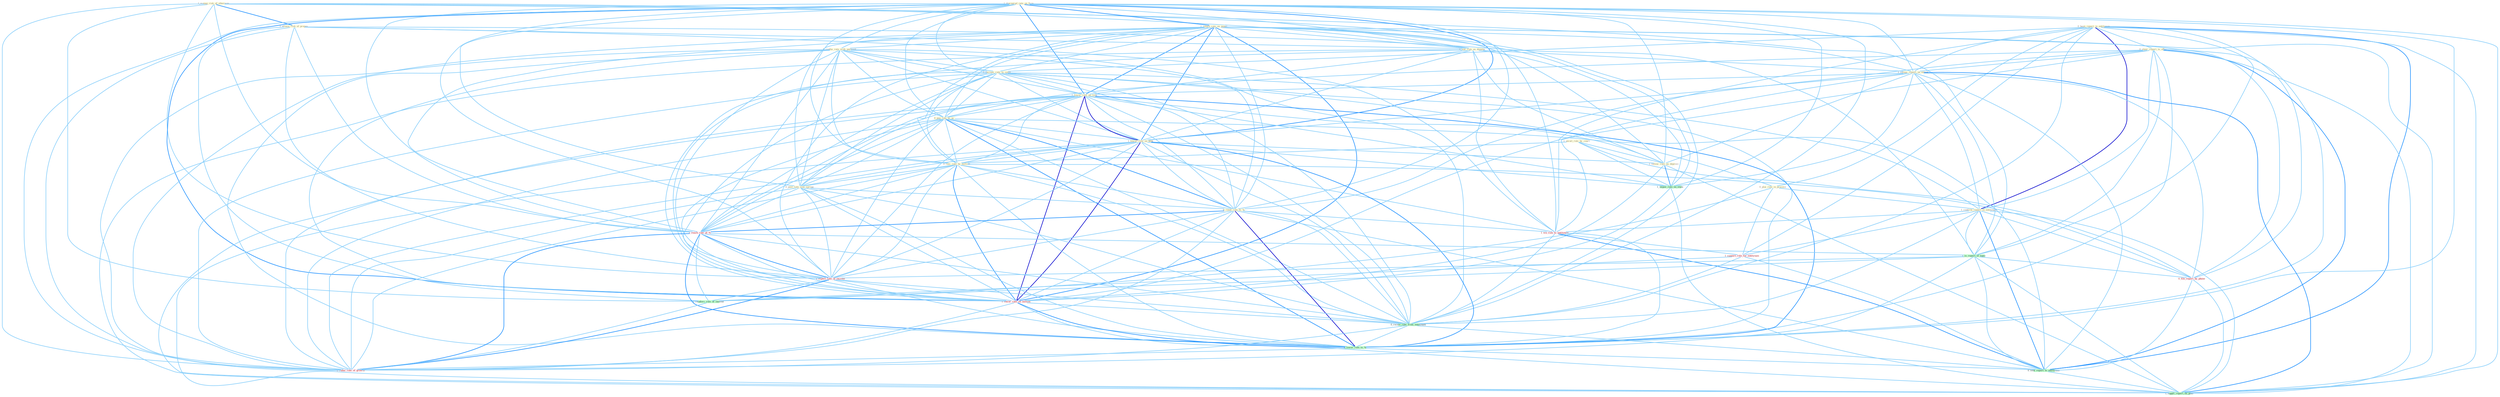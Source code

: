 Graph G{ 
    node
    [shape=polygon,style=filled,width=.5,height=.06,color="#BDFCC9",fixedsize=true,fontsize=4,
    fontcolor="#2f4f4f"];
    {node
    [color="#ffffe0", fontcolor="#8b7d6b"] "1_manag_risk_of_othernum " "0_been_report_in_entitynam " "1_downgrad_rate_on_firm " "1_retain_rate_on_paper " "0_confus_rate_with_payment " "1_elimin_risk_of_prepay " "1_await_rule_by_court " "0_increas_rate_in_coupl " "0_see_risk_on_dimens " "0_steer_report_to_offic " "1_releas_report_on_extent " "1_lower_rate_on_issu " "0_peg_rate_to_us " "1_lower_rate_on_debt " "0_rais_rate_by_million " "0_plai_role_in_process " "0_post_rate_sinc_spring " "1_confirm_report_in_entitynam " "0_reset_rate_to_% " "1_follow_rule_on_depreci "}
{node [color="#fff0f5", fontcolor="#b22222"] "1_wa_risk_to_entitynam " "1_support_role_for_entitynam " "1_reach_rate_of_% " "1_expect_rate_of_increas " "1_lower_rate_on_million " "0_file_report_by_phone " "1_reduc_rate_of_growth "}
edge [color="#B0E2FF"];

	"1_manag_risk_of_othernum " -- "1_elimin_risk_of_prepay " [w="2", color="#1e90ff" , len=0.8];
	"1_manag_risk_of_othernum " -- "0_see_risk_on_dimens " [w="1", color="#87cefa" ];
	"1_manag_risk_of_othernum " -- "1_wa_risk_to_entitynam " [w="1", color="#87cefa" ];
	"1_manag_risk_of_othernum " -- "1_reach_rate_of_% " [w="1", color="#87cefa" ];
	"1_manag_risk_of_othernum " -- "1_is_report_of_topic " [w="1", color="#87cefa" ];
	"1_manag_risk_of_othernum " -- "1_expect_rate_of_increas " [w="1", color="#87cefa" ];
	"1_manag_risk_of_othernum " -- "1_reinforc_role_of_institut " [w="1", color="#87cefa" ];
	"1_manag_risk_of_othernum " -- "1_reduc_rate_of_growth " [w="1", color="#87cefa" ];
	"0_been_report_in_entitynam " -- "0_increas_rate_in_coupl " [w="1", color="#87cefa" ];
	"0_been_report_in_entitynam " -- "0_steer_report_to_offic " [w="1", color="#87cefa" ];
	"0_been_report_in_entitynam " -- "1_releas_report_on_extent " [w="1", color="#87cefa" ];
	"0_been_report_in_entitynam " -- "0_plai_role_in_process " [w="1", color="#87cefa" ];
	"0_been_report_in_entitynam " -- "1_confirm_report_in_entitynam " [w="3", color="#0000cd" , len=0.6];
	"0_been_report_in_entitynam " -- "1_wa_risk_to_entitynam " [w="1", color="#87cefa" ];
	"0_been_report_in_entitynam " -- "1_support_role_for_entitynam " [w="1", color="#87cefa" ];
	"0_been_report_in_entitynam " -- "1_is_report_of_topic " [w="1", color="#87cefa" ];
	"0_been_report_in_entitynam " -- "0_receiv_rate_from_entitynam " [w="1", color="#87cefa" ];
	"0_been_report_in_entitynam " -- "0_file_report_by_phone " [w="1", color="#87cefa" ];
	"0_been_report_in_entitynam " -- "0_sent_report_to_entitynam " [w="2", color="#1e90ff" , len=0.8];
	"0_been_report_in_entitynam " -- "1_suppli_report_on_plan " [w="1", color="#87cefa" ];
	"1_downgrad_rate_on_firm " -- "1_retain_rate_on_paper " [w="2", color="#1e90ff" , len=0.8];
	"1_downgrad_rate_on_firm " -- "0_confus_rate_with_payment " [w="1", color="#87cefa" ];
	"1_downgrad_rate_on_firm " -- "0_increas_rate_in_coupl " [w="1", color="#87cefa" ];
	"1_downgrad_rate_on_firm " -- "0_see_risk_on_dimens " [w="1", color="#87cefa" ];
	"1_downgrad_rate_on_firm " -- "1_releas_report_on_extent " [w="1", color="#87cefa" ];
	"1_downgrad_rate_on_firm " -- "1_lower_rate_on_issu " [w="2", color="#1e90ff" , len=0.8];
	"1_downgrad_rate_on_firm " -- "0_peg_rate_to_us " [w="1", color="#87cefa" ];
	"1_downgrad_rate_on_firm " -- "1_lower_rate_on_debt " [w="2", color="#1e90ff" , len=0.8];
	"1_downgrad_rate_on_firm " -- "0_rais_rate_by_million " [w="1", color="#87cefa" ];
	"1_downgrad_rate_on_firm " -- "0_post_rate_sinc_spring " [w="1", color="#87cefa" ];
	"1_downgrad_rate_on_firm " -- "0_reset_rate_to_% " [w="1", color="#87cefa" ];
	"1_downgrad_rate_on_firm " -- "1_follow_rule_on_depreci " [w="1", color="#87cefa" ];
	"1_downgrad_rate_on_firm " -- "1_impos_rule_on_state " [w="1", color="#87cefa" ];
	"1_downgrad_rate_on_firm " -- "1_reach_rate_of_% " [w="1", color="#87cefa" ];
	"1_downgrad_rate_on_firm " -- "1_expect_rate_of_increas " [w="1", color="#87cefa" ];
	"1_downgrad_rate_on_firm " -- "1_lower_rate_on_million " [w="2", color="#1e90ff" , len=0.8];
	"1_downgrad_rate_on_firm " -- "0_receiv_rate_from_entitynam " [w="1", color="#87cefa" ];
	"1_downgrad_rate_on_firm " -- "0_lower_rate_to_% " [w="1", color="#87cefa" ];
	"1_downgrad_rate_on_firm " -- "1_suppli_report_on_plan " [w="1", color="#87cefa" ];
	"1_downgrad_rate_on_firm " -- "1_reduc_rate_of_growth " [w="1", color="#87cefa" ];
	"1_retain_rate_on_paper " -- "0_confus_rate_with_payment " [w="1", color="#87cefa" ];
	"1_retain_rate_on_paper " -- "0_increas_rate_in_coupl " [w="1", color="#87cefa" ];
	"1_retain_rate_on_paper " -- "0_see_risk_on_dimens " [w="1", color="#87cefa" ];
	"1_retain_rate_on_paper " -- "1_releas_report_on_extent " [w="1", color="#87cefa" ];
	"1_retain_rate_on_paper " -- "1_lower_rate_on_issu " [w="2", color="#1e90ff" , len=0.8];
	"1_retain_rate_on_paper " -- "0_peg_rate_to_us " [w="1", color="#87cefa" ];
	"1_retain_rate_on_paper " -- "1_lower_rate_on_debt " [w="2", color="#1e90ff" , len=0.8];
	"1_retain_rate_on_paper " -- "0_rais_rate_by_million " [w="1", color="#87cefa" ];
	"1_retain_rate_on_paper " -- "0_post_rate_sinc_spring " [w="1", color="#87cefa" ];
	"1_retain_rate_on_paper " -- "0_reset_rate_to_% " [w="1", color="#87cefa" ];
	"1_retain_rate_on_paper " -- "1_follow_rule_on_depreci " [w="1", color="#87cefa" ];
	"1_retain_rate_on_paper " -- "1_impos_rule_on_state " [w="1", color="#87cefa" ];
	"1_retain_rate_on_paper " -- "1_reach_rate_of_% " [w="1", color="#87cefa" ];
	"1_retain_rate_on_paper " -- "1_expect_rate_of_increas " [w="1", color="#87cefa" ];
	"1_retain_rate_on_paper " -- "1_lower_rate_on_million " [w="2", color="#1e90ff" , len=0.8];
	"1_retain_rate_on_paper " -- "0_receiv_rate_from_entitynam " [w="1", color="#87cefa" ];
	"1_retain_rate_on_paper " -- "0_lower_rate_to_% " [w="1", color="#87cefa" ];
	"1_retain_rate_on_paper " -- "1_suppli_report_on_plan " [w="1", color="#87cefa" ];
	"1_retain_rate_on_paper " -- "1_reduc_rate_of_growth " [w="1", color="#87cefa" ];
	"0_confus_rate_with_payment " -- "0_increas_rate_in_coupl " [w="1", color="#87cefa" ];
	"0_confus_rate_with_payment " -- "1_lower_rate_on_issu " [w="1", color="#87cefa" ];
	"0_confus_rate_with_payment " -- "0_peg_rate_to_us " [w="1", color="#87cefa" ];
	"0_confus_rate_with_payment " -- "1_lower_rate_on_debt " [w="1", color="#87cefa" ];
	"0_confus_rate_with_payment " -- "0_rais_rate_by_million " [w="1", color="#87cefa" ];
	"0_confus_rate_with_payment " -- "0_post_rate_sinc_spring " [w="1", color="#87cefa" ];
	"0_confus_rate_with_payment " -- "0_reset_rate_to_% " [w="1", color="#87cefa" ];
	"0_confus_rate_with_payment " -- "1_reach_rate_of_% " [w="1", color="#87cefa" ];
	"0_confus_rate_with_payment " -- "1_expect_rate_of_increas " [w="1", color="#87cefa" ];
	"0_confus_rate_with_payment " -- "1_lower_rate_on_million " [w="1", color="#87cefa" ];
	"0_confus_rate_with_payment " -- "0_receiv_rate_from_entitynam " [w="1", color="#87cefa" ];
	"0_confus_rate_with_payment " -- "0_lower_rate_to_% " [w="1", color="#87cefa" ];
	"0_confus_rate_with_payment " -- "1_reduc_rate_of_growth " [w="1", color="#87cefa" ];
	"1_elimin_risk_of_prepay " -- "0_see_risk_on_dimens " [w="1", color="#87cefa" ];
	"1_elimin_risk_of_prepay " -- "1_wa_risk_to_entitynam " [w="1", color="#87cefa" ];
	"1_elimin_risk_of_prepay " -- "1_reach_rate_of_% " [w="1", color="#87cefa" ];
	"1_elimin_risk_of_prepay " -- "1_is_report_of_topic " [w="1", color="#87cefa" ];
	"1_elimin_risk_of_prepay " -- "1_expect_rate_of_increas " [w="1", color="#87cefa" ];
	"1_elimin_risk_of_prepay " -- "1_reinforc_role_of_institut " [w="1", color="#87cefa" ];
	"1_elimin_risk_of_prepay " -- "1_reduc_rate_of_growth " [w="1", color="#87cefa" ];
	"1_await_rule_by_court " -- "0_rais_rate_by_million " [w="1", color="#87cefa" ];
	"1_await_rule_by_court " -- "1_follow_rule_on_depreci " [w="1", color="#87cefa" ];
	"1_await_rule_by_court " -- "1_impos_rule_on_state " [w="1", color="#87cefa" ];
	"1_await_rule_by_court " -- "0_file_report_by_phone " [w="1", color="#87cefa" ];
	"0_increas_rate_in_coupl " -- "1_lower_rate_on_issu " [w="1", color="#87cefa" ];
	"0_increas_rate_in_coupl " -- "0_peg_rate_to_us " [w="1", color="#87cefa" ];
	"0_increas_rate_in_coupl " -- "1_lower_rate_on_debt " [w="1", color="#87cefa" ];
	"0_increas_rate_in_coupl " -- "0_rais_rate_by_million " [w="1", color="#87cefa" ];
	"0_increas_rate_in_coupl " -- "0_plai_role_in_process " [w="1", color="#87cefa" ];
	"0_increas_rate_in_coupl " -- "0_post_rate_sinc_spring " [w="1", color="#87cefa" ];
	"0_increas_rate_in_coupl " -- "1_confirm_report_in_entitynam " [w="1", color="#87cefa" ];
	"0_increas_rate_in_coupl " -- "0_reset_rate_to_% " [w="1", color="#87cefa" ];
	"0_increas_rate_in_coupl " -- "1_reach_rate_of_% " [w="1", color="#87cefa" ];
	"0_increas_rate_in_coupl " -- "1_expect_rate_of_increas " [w="1", color="#87cefa" ];
	"0_increas_rate_in_coupl " -- "1_lower_rate_on_million " [w="1", color="#87cefa" ];
	"0_increas_rate_in_coupl " -- "0_receiv_rate_from_entitynam " [w="1", color="#87cefa" ];
	"0_increas_rate_in_coupl " -- "0_lower_rate_to_% " [w="1", color="#87cefa" ];
	"0_increas_rate_in_coupl " -- "1_reduc_rate_of_growth " [w="1", color="#87cefa" ];
	"0_see_risk_on_dimens " -- "1_releas_report_on_extent " [w="1", color="#87cefa" ];
	"0_see_risk_on_dimens " -- "1_lower_rate_on_issu " [w="1", color="#87cefa" ];
	"0_see_risk_on_dimens " -- "1_lower_rate_on_debt " [w="1", color="#87cefa" ];
	"0_see_risk_on_dimens " -- "1_follow_rule_on_depreci " [w="1", color="#87cefa" ];
	"0_see_risk_on_dimens " -- "1_wa_risk_to_entitynam " [w="1", color="#87cefa" ];
	"0_see_risk_on_dimens " -- "1_impos_rule_on_state " [w="1", color="#87cefa" ];
	"0_see_risk_on_dimens " -- "1_lower_rate_on_million " [w="1", color="#87cefa" ];
	"0_see_risk_on_dimens " -- "1_suppli_report_on_plan " [w="1", color="#87cefa" ];
	"0_steer_report_to_offic " -- "1_releas_report_on_extent " [w="1", color="#87cefa" ];
	"0_steer_report_to_offic " -- "0_peg_rate_to_us " [w="1", color="#87cefa" ];
	"0_steer_report_to_offic " -- "1_confirm_report_in_entitynam " [w="1", color="#87cefa" ];
	"0_steer_report_to_offic " -- "0_reset_rate_to_% " [w="1", color="#87cefa" ];
	"0_steer_report_to_offic " -- "1_wa_risk_to_entitynam " [w="1", color="#87cefa" ];
	"0_steer_report_to_offic " -- "1_is_report_of_topic " [w="1", color="#87cefa" ];
	"0_steer_report_to_offic " -- "0_file_report_by_phone " [w="1", color="#87cefa" ];
	"0_steer_report_to_offic " -- "0_lower_rate_to_% " [w="1", color="#87cefa" ];
	"0_steer_report_to_offic " -- "0_sent_report_to_entitynam " [w="2", color="#1e90ff" , len=0.8];
	"0_steer_report_to_offic " -- "1_suppli_report_on_plan " [w="1", color="#87cefa" ];
	"1_releas_report_on_extent " -- "1_lower_rate_on_issu " [w="1", color="#87cefa" ];
	"1_releas_report_on_extent " -- "1_lower_rate_on_debt " [w="1", color="#87cefa" ];
	"1_releas_report_on_extent " -- "1_confirm_report_in_entitynam " [w="1", color="#87cefa" ];
	"1_releas_report_on_extent " -- "1_follow_rule_on_depreci " [w="1", color="#87cefa" ];
	"1_releas_report_on_extent " -- "1_impos_rule_on_state " [w="1", color="#87cefa" ];
	"1_releas_report_on_extent " -- "1_is_report_of_topic " [w="1", color="#87cefa" ];
	"1_releas_report_on_extent " -- "1_lower_rate_on_million " [w="1", color="#87cefa" ];
	"1_releas_report_on_extent " -- "0_file_report_by_phone " [w="1", color="#87cefa" ];
	"1_releas_report_on_extent " -- "0_sent_report_to_entitynam " [w="1", color="#87cefa" ];
	"1_releas_report_on_extent " -- "1_suppli_report_on_plan " [w="2", color="#1e90ff" , len=0.8];
	"1_lower_rate_on_issu " -- "0_peg_rate_to_us " [w="1", color="#87cefa" ];
	"1_lower_rate_on_issu " -- "1_lower_rate_on_debt " [w="3", color="#0000cd" , len=0.6];
	"1_lower_rate_on_issu " -- "0_rais_rate_by_million " [w="1", color="#87cefa" ];
	"1_lower_rate_on_issu " -- "0_post_rate_sinc_spring " [w="1", color="#87cefa" ];
	"1_lower_rate_on_issu " -- "0_reset_rate_to_% " [w="1", color="#87cefa" ];
	"1_lower_rate_on_issu " -- "1_follow_rule_on_depreci " [w="1", color="#87cefa" ];
	"1_lower_rate_on_issu " -- "1_impos_rule_on_state " [w="1", color="#87cefa" ];
	"1_lower_rate_on_issu " -- "1_reach_rate_of_% " [w="1", color="#87cefa" ];
	"1_lower_rate_on_issu " -- "1_expect_rate_of_increas " [w="1", color="#87cefa" ];
	"1_lower_rate_on_issu " -- "1_lower_rate_on_million " [w="3", color="#0000cd" , len=0.6];
	"1_lower_rate_on_issu " -- "0_receiv_rate_from_entitynam " [w="1", color="#87cefa" ];
	"1_lower_rate_on_issu " -- "0_lower_rate_to_% " [w="2", color="#1e90ff" , len=0.8];
	"1_lower_rate_on_issu " -- "1_suppli_report_on_plan " [w="1", color="#87cefa" ];
	"1_lower_rate_on_issu " -- "1_reduc_rate_of_growth " [w="1", color="#87cefa" ];
	"0_peg_rate_to_us " -- "1_lower_rate_on_debt " [w="1", color="#87cefa" ];
	"0_peg_rate_to_us " -- "0_rais_rate_by_million " [w="1", color="#87cefa" ];
	"0_peg_rate_to_us " -- "0_post_rate_sinc_spring " [w="1", color="#87cefa" ];
	"0_peg_rate_to_us " -- "0_reset_rate_to_% " [w="2", color="#1e90ff" , len=0.8];
	"0_peg_rate_to_us " -- "1_wa_risk_to_entitynam " [w="1", color="#87cefa" ];
	"0_peg_rate_to_us " -- "1_reach_rate_of_% " [w="1", color="#87cefa" ];
	"0_peg_rate_to_us " -- "1_expect_rate_of_increas " [w="1", color="#87cefa" ];
	"0_peg_rate_to_us " -- "1_lower_rate_on_million " [w="1", color="#87cefa" ];
	"0_peg_rate_to_us " -- "0_receiv_rate_from_entitynam " [w="1", color="#87cefa" ];
	"0_peg_rate_to_us " -- "0_lower_rate_to_% " [w="2", color="#1e90ff" , len=0.8];
	"0_peg_rate_to_us " -- "0_sent_report_to_entitynam " [w="1", color="#87cefa" ];
	"0_peg_rate_to_us " -- "1_reduc_rate_of_growth " [w="1", color="#87cefa" ];
	"1_lower_rate_on_debt " -- "0_rais_rate_by_million " [w="1", color="#87cefa" ];
	"1_lower_rate_on_debt " -- "0_post_rate_sinc_spring " [w="1", color="#87cefa" ];
	"1_lower_rate_on_debt " -- "0_reset_rate_to_% " [w="1", color="#87cefa" ];
	"1_lower_rate_on_debt " -- "1_follow_rule_on_depreci " [w="1", color="#87cefa" ];
	"1_lower_rate_on_debt " -- "1_impos_rule_on_state " [w="1", color="#87cefa" ];
	"1_lower_rate_on_debt " -- "1_reach_rate_of_% " [w="1", color="#87cefa" ];
	"1_lower_rate_on_debt " -- "1_expect_rate_of_increas " [w="1", color="#87cefa" ];
	"1_lower_rate_on_debt " -- "1_lower_rate_on_million " [w="3", color="#0000cd" , len=0.6];
	"1_lower_rate_on_debt " -- "0_receiv_rate_from_entitynam " [w="1", color="#87cefa" ];
	"1_lower_rate_on_debt " -- "0_lower_rate_to_% " [w="2", color="#1e90ff" , len=0.8];
	"1_lower_rate_on_debt " -- "1_suppli_report_on_plan " [w="1", color="#87cefa" ];
	"1_lower_rate_on_debt " -- "1_reduc_rate_of_growth " [w="1", color="#87cefa" ];
	"0_rais_rate_by_million " -- "0_post_rate_sinc_spring " [w="1", color="#87cefa" ];
	"0_rais_rate_by_million " -- "0_reset_rate_to_% " [w="1", color="#87cefa" ];
	"0_rais_rate_by_million " -- "1_reach_rate_of_% " [w="1", color="#87cefa" ];
	"0_rais_rate_by_million " -- "1_expect_rate_of_increas " [w="1", color="#87cefa" ];
	"0_rais_rate_by_million " -- "1_lower_rate_on_million " [w="2", color="#1e90ff" , len=0.8];
	"0_rais_rate_by_million " -- "0_receiv_rate_from_entitynam " [w="1", color="#87cefa" ];
	"0_rais_rate_by_million " -- "0_file_report_by_phone " [w="1", color="#87cefa" ];
	"0_rais_rate_by_million " -- "0_lower_rate_to_% " [w="1", color="#87cefa" ];
	"0_rais_rate_by_million " -- "1_reduc_rate_of_growth " [w="1", color="#87cefa" ];
	"0_plai_role_in_process " -- "1_confirm_report_in_entitynam " [w="1", color="#87cefa" ];
	"0_plai_role_in_process " -- "1_support_role_for_entitynam " [w="1", color="#87cefa" ];
	"0_plai_role_in_process " -- "1_reinforc_role_of_institut " [w="1", color="#87cefa" ];
	"0_post_rate_sinc_spring " -- "0_reset_rate_to_% " [w="1", color="#87cefa" ];
	"0_post_rate_sinc_spring " -- "1_reach_rate_of_% " [w="1", color="#87cefa" ];
	"0_post_rate_sinc_spring " -- "1_expect_rate_of_increas " [w="1", color="#87cefa" ];
	"0_post_rate_sinc_spring " -- "1_lower_rate_on_million " [w="1", color="#87cefa" ];
	"0_post_rate_sinc_spring " -- "0_receiv_rate_from_entitynam " [w="1", color="#87cefa" ];
	"0_post_rate_sinc_spring " -- "0_lower_rate_to_% " [w="1", color="#87cefa" ];
	"0_post_rate_sinc_spring " -- "1_reduc_rate_of_growth " [w="1", color="#87cefa" ];
	"1_confirm_report_in_entitynam " -- "1_wa_risk_to_entitynam " [w="1", color="#87cefa" ];
	"1_confirm_report_in_entitynam " -- "1_support_role_for_entitynam " [w="1", color="#87cefa" ];
	"1_confirm_report_in_entitynam " -- "1_is_report_of_topic " [w="1", color="#87cefa" ];
	"1_confirm_report_in_entitynam " -- "0_receiv_rate_from_entitynam " [w="1", color="#87cefa" ];
	"1_confirm_report_in_entitynam " -- "0_file_report_by_phone " [w="1", color="#87cefa" ];
	"1_confirm_report_in_entitynam " -- "0_sent_report_to_entitynam " [w="2", color="#1e90ff" , len=0.8];
	"1_confirm_report_in_entitynam " -- "1_suppli_report_on_plan " [w="1", color="#87cefa" ];
	"0_reset_rate_to_% " -- "1_wa_risk_to_entitynam " [w="1", color="#87cefa" ];
	"0_reset_rate_to_% " -- "1_reach_rate_of_% " [w="2", color="#1e90ff" , len=0.8];
	"0_reset_rate_to_% " -- "1_expect_rate_of_increas " [w="1", color="#87cefa" ];
	"0_reset_rate_to_% " -- "1_lower_rate_on_million " [w="1", color="#87cefa" ];
	"0_reset_rate_to_% " -- "0_receiv_rate_from_entitynam " [w="1", color="#87cefa" ];
	"0_reset_rate_to_% " -- "0_lower_rate_to_% " [w="3", color="#0000cd" , len=0.6];
	"0_reset_rate_to_% " -- "0_sent_report_to_entitynam " [w="1", color="#87cefa" ];
	"0_reset_rate_to_% " -- "1_reduc_rate_of_growth " [w="1", color="#87cefa" ];
	"1_follow_rule_on_depreci " -- "1_impos_rule_on_state " [w="2", color="#1e90ff" , len=0.8];
	"1_follow_rule_on_depreci " -- "1_lower_rate_on_million " [w="1", color="#87cefa" ];
	"1_follow_rule_on_depreci " -- "1_suppli_report_on_plan " [w="1", color="#87cefa" ];
	"1_wa_risk_to_entitynam " -- "1_support_role_for_entitynam " [w="1", color="#87cefa" ];
	"1_wa_risk_to_entitynam " -- "0_receiv_rate_from_entitynam " [w="1", color="#87cefa" ];
	"1_wa_risk_to_entitynam " -- "0_lower_rate_to_% " [w="1", color="#87cefa" ];
	"1_wa_risk_to_entitynam " -- "0_sent_report_to_entitynam " [w="2", color="#1e90ff" , len=0.8];
	"1_impos_rule_on_state " -- "1_lower_rate_on_million " [w="1", color="#87cefa" ];
	"1_impos_rule_on_state " -- "1_suppli_report_on_plan " [w="1", color="#87cefa" ];
	"1_support_role_for_entitynam " -- "1_reinforc_role_of_institut " [w="1", color="#87cefa" ];
	"1_support_role_for_entitynam " -- "0_receiv_rate_from_entitynam " [w="1", color="#87cefa" ];
	"1_support_role_for_entitynam " -- "0_sent_report_to_entitynam " [w="1", color="#87cefa" ];
	"1_reach_rate_of_% " -- "1_is_report_of_topic " [w="1", color="#87cefa" ];
	"1_reach_rate_of_% " -- "1_expect_rate_of_increas " [w="2", color="#1e90ff" , len=0.8];
	"1_reach_rate_of_% " -- "1_reinforc_role_of_institut " [w="1", color="#87cefa" ];
	"1_reach_rate_of_% " -- "1_lower_rate_on_million " [w="1", color="#87cefa" ];
	"1_reach_rate_of_% " -- "0_receiv_rate_from_entitynam " [w="1", color="#87cefa" ];
	"1_reach_rate_of_% " -- "0_lower_rate_to_% " [w="2", color="#1e90ff" , len=0.8];
	"1_reach_rate_of_% " -- "1_reduc_rate_of_growth " [w="2", color="#1e90ff" , len=0.8];
	"1_is_report_of_topic " -- "1_expect_rate_of_increas " [w="1", color="#87cefa" ];
	"1_is_report_of_topic " -- "1_reinforc_role_of_institut " [w="1", color="#87cefa" ];
	"1_is_report_of_topic " -- "0_file_report_by_phone " [w="1", color="#87cefa" ];
	"1_is_report_of_topic " -- "0_sent_report_to_entitynam " [w="1", color="#87cefa" ];
	"1_is_report_of_topic " -- "1_suppli_report_on_plan " [w="1", color="#87cefa" ];
	"1_is_report_of_topic " -- "1_reduc_rate_of_growth " [w="1", color="#87cefa" ];
	"1_expect_rate_of_increas " -- "1_reinforc_role_of_institut " [w="1", color="#87cefa" ];
	"1_expect_rate_of_increas " -- "1_lower_rate_on_million " [w="1", color="#87cefa" ];
	"1_expect_rate_of_increas " -- "0_receiv_rate_from_entitynam " [w="1", color="#87cefa" ];
	"1_expect_rate_of_increas " -- "0_lower_rate_to_% " [w="1", color="#87cefa" ];
	"1_expect_rate_of_increas " -- "1_reduc_rate_of_growth " [w="2", color="#1e90ff" , len=0.8];
	"1_reinforc_role_of_institut " -- "1_reduc_rate_of_growth " [w="1", color="#87cefa" ];
	"1_lower_rate_on_million " -- "0_receiv_rate_from_entitynam " [w="1", color="#87cefa" ];
	"1_lower_rate_on_million " -- "0_lower_rate_to_% " [w="2", color="#1e90ff" , len=0.8];
	"1_lower_rate_on_million " -- "1_suppli_report_on_plan " [w="1", color="#87cefa" ];
	"1_lower_rate_on_million " -- "1_reduc_rate_of_growth " [w="1", color="#87cefa" ];
	"0_receiv_rate_from_entitynam " -- "0_lower_rate_to_% " [w="1", color="#87cefa" ];
	"0_receiv_rate_from_entitynam " -- "0_sent_report_to_entitynam " [w="1", color="#87cefa" ];
	"0_receiv_rate_from_entitynam " -- "1_reduc_rate_of_growth " [w="1", color="#87cefa" ];
	"0_file_report_by_phone " -- "0_sent_report_to_entitynam " [w="1", color="#87cefa" ];
	"0_file_report_by_phone " -- "1_suppli_report_on_plan " [w="1", color="#87cefa" ];
	"0_lower_rate_to_% " -- "0_sent_report_to_entitynam " [w="1", color="#87cefa" ];
	"0_lower_rate_to_% " -- "1_reduc_rate_of_growth " [w="1", color="#87cefa" ];
	"0_sent_report_to_entitynam " -- "1_suppli_report_on_plan " [w="1", color="#87cefa" ];
}